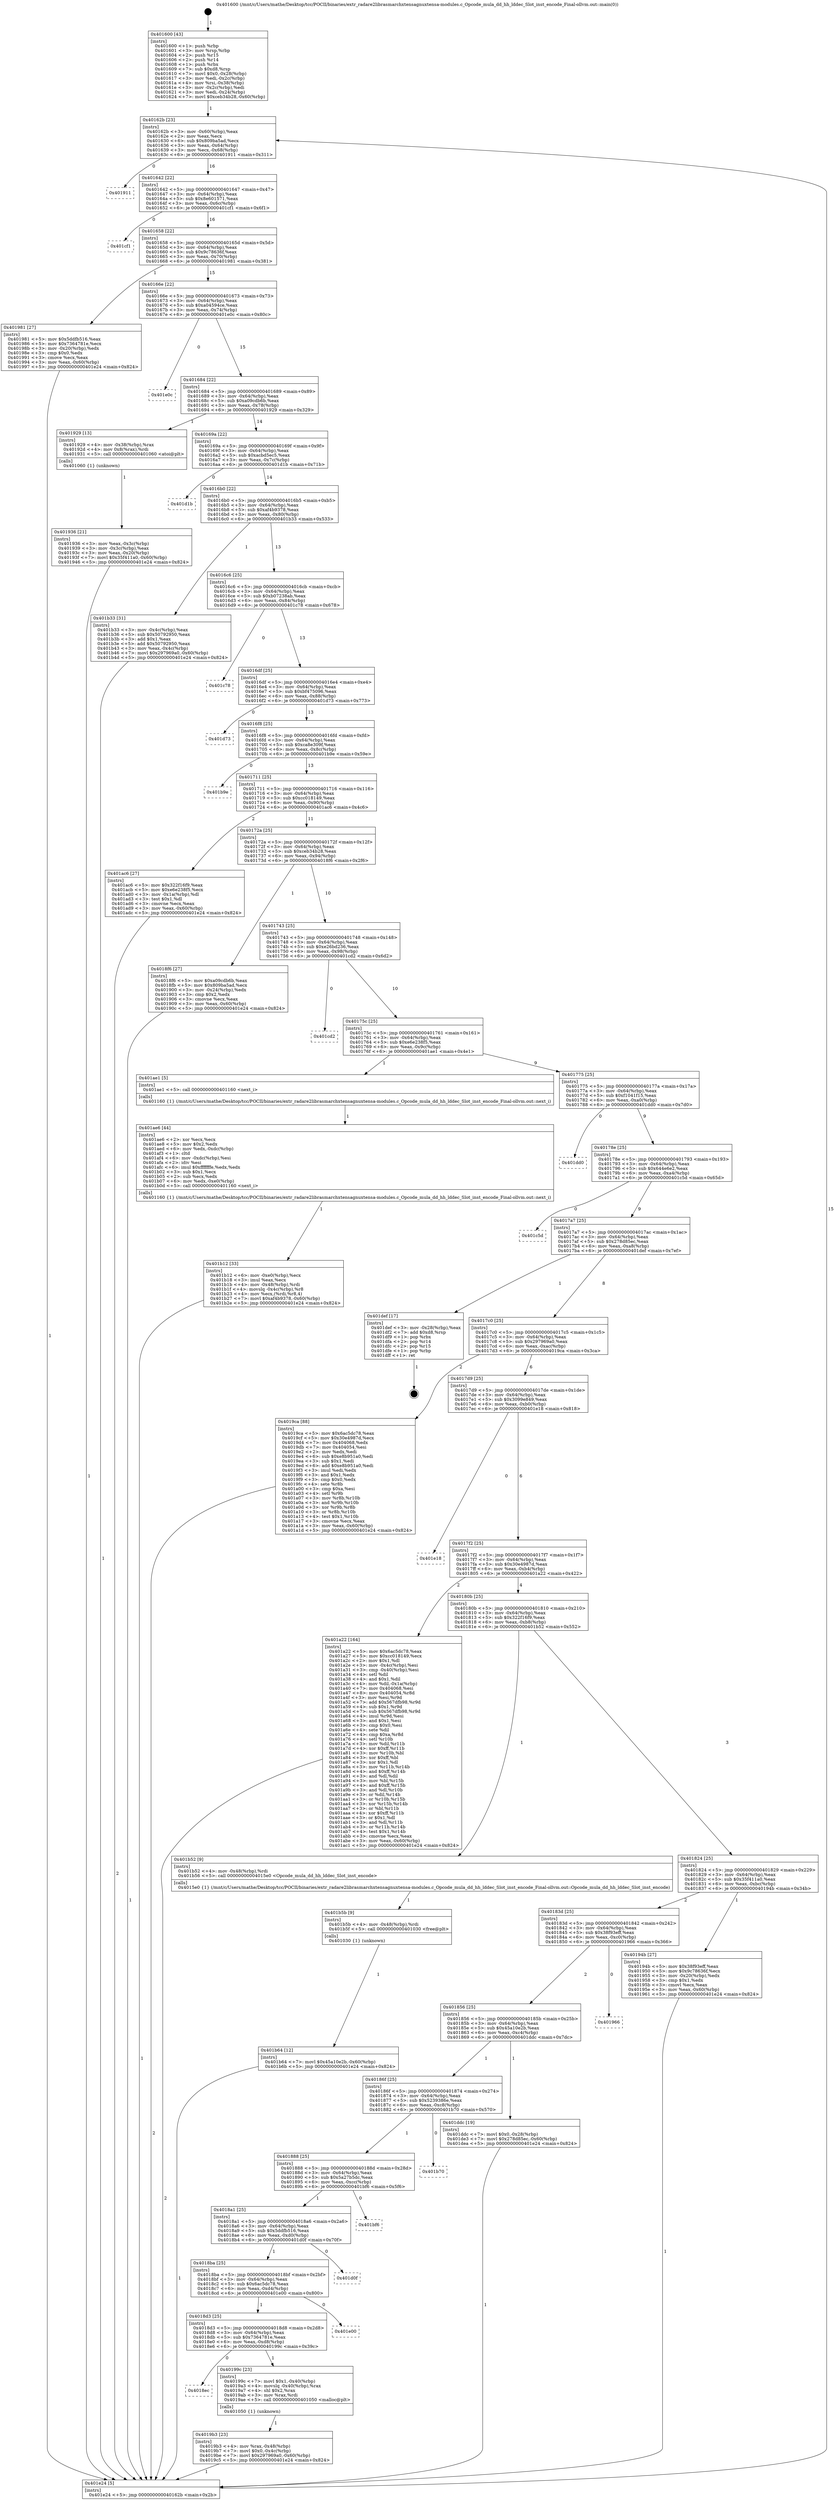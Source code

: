 digraph "0x401600" {
  label = "0x401600 (/mnt/c/Users/mathe/Desktop/tcc/POCII/binaries/extr_radare2librasmarchxtensagnuxtensa-modules.c_Opcode_mula_dd_hh_lddec_Slot_inst_encode_Final-ollvm.out::main(0))"
  labelloc = "t"
  node[shape=record]

  Entry [label="",width=0.3,height=0.3,shape=circle,fillcolor=black,style=filled]
  "0x40162b" [label="{
     0x40162b [23]\l
     | [instrs]\l
     &nbsp;&nbsp;0x40162b \<+3\>: mov -0x60(%rbp),%eax\l
     &nbsp;&nbsp;0x40162e \<+2\>: mov %eax,%ecx\l
     &nbsp;&nbsp;0x401630 \<+6\>: sub $0x809ba5ad,%ecx\l
     &nbsp;&nbsp;0x401636 \<+3\>: mov %eax,-0x64(%rbp)\l
     &nbsp;&nbsp;0x401639 \<+3\>: mov %ecx,-0x68(%rbp)\l
     &nbsp;&nbsp;0x40163c \<+6\>: je 0000000000401911 \<main+0x311\>\l
  }"]
  "0x401911" [label="{
     0x401911\l
  }", style=dashed]
  "0x401642" [label="{
     0x401642 [22]\l
     | [instrs]\l
     &nbsp;&nbsp;0x401642 \<+5\>: jmp 0000000000401647 \<main+0x47\>\l
     &nbsp;&nbsp;0x401647 \<+3\>: mov -0x64(%rbp),%eax\l
     &nbsp;&nbsp;0x40164a \<+5\>: sub $0x8e601571,%eax\l
     &nbsp;&nbsp;0x40164f \<+3\>: mov %eax,-0x6c(%rbp)\l
     &nbsp;&nbsp;0x401652 \<+6\>: je 0000000000401cf1 \<main+0x6f1\>\l
  }"]
  Exit [label="",width=0.3,height=0.3,shape=circle,fillcolor=black,style=filled,peripheries=2]
  "0x401cf1" [label="{
     0x401cf1\l
  }", style=dashed]
  "0x401658" [label="{
     0x401658 [22]\l
     | [instrs]\l
     &nbsp;&nbsp;0x401658 \<+5\>: jmp 000000000040165d \<main+0x5d\>\l
     &nbsp;&nbsp;0x40165d \<+3\>: mov -0x64(%rbp),%eax\l
     &nbsp;&nbsp;0x401660 \<+5\>: sub $0x9c78636f,%eax\l
     &nbsp;&nbsp;0x401665 \<+3\>: mov %eax,-0x70(%rbp)\l
     &nbsp;&nbsp;0x401668 \<+6\>: je 0000000000401981 \<main+0x381\>\l
  }"]
  "0x401b64" [label="{
     0x401b64 [12]\l
     | [instrs]\l
     &nbsp;&nbsp;0x401b64 \<+7\>: movl $0x45a10e2b,-0x60(%rbp)\l
     &nbsp;&nbsp;0x401b6b \<+5\>: jmp 0000000000401e24 \<main+0x824\>\l
  }"]
  "0x401981" [label="{
     0x401981 [27]\l
     | [instrs]\l
     &nbsp;&nbsp;0x401981 \<+5\>: mov $0x5ddfb516,%eax\l
     &nbsp;&nbsp;0x401986 \<+5\>: mov $0x7364781e,%ecx\l
     &nbsp;&nbsp;0x40198b \<+3\>: mov -0x20(%rbp),%edx\l
     &nbsp;&nbsp;0x40198e \<+3\>: cmp $0x0,%edx\l
     &nbsp;&nbsp;0x401991 \<+3\>: cmove %ecx,%eax\l
     &nbsp;&nbsp;0x401994 \<+3\>: mov %eax,-0x60(%rbp)\l
     &nbsp;&nbsp;0x401997 \<+5\>: jmp 0000000000401e24 \<main+0x824\>\l
  }"]
  "0x40166e" [label="{
     0x40166e [22]\l
     | [instrs]\l
     &nbsp;&nbsp;0x40166e \<+5\>: jmp 0000000000401673 \<main+0x73\>\l
     &nbsp;&nbsp;0x401673 \<+3\>: mov -0x64(%rbp),%eax\l
     &nbsp;&nbsp;0x401676 \<+5\>: sub $0xa04594ce,%eax\l
     &nbsp;&nbsp;0x40167b \<+3\>: mov %eax,-0x74(%rbp)\l
     &nbsp;&nbsp;0x40167e \<+6\>: je 0000000000401e0c \<main+0x80c\>\l
  }"]
  "0x401b5b" [label="{
     0x401b5b [9]\l
     | [instrs]\l
     &nbsp;&nbsp;0x401b5b \<+4\>: mov -0x48(%rbp),%rdi\l
     &nbsp;&nbsp;0x401b5f \<+5\>: call 0000000000401030 \<free@plt\>\l
     | [calls]\l
     &nbsp;&nbsp;0x401030 \{1\} (unknown)\l
  }"]
  "0x401e0c" [label="{
     0x401e0c\l
  }", style=dashed]
  "0x401684" [label="{
     0x401684 [22]\l
     | [instrs]\l
     &nbsp;&nbsp;0x401684 \<+5\>: jmp 0000000000401689 \<main+0x89\>\l
     &nbsp;&nbsp;0x401689 \<+3\>: mov -0x64(%rbp),%eax\l
     &nbsp;&nbsp;0x40168c \<+5\>: sub $0xa09cdb6b,%eax\l
     &nbsp;&nbsp;0x401691 \<+3\>: mov %eax,-0x78(%rbp)\l
     &nbsp;&nbsp;0x401694 \<+6\>: je 0000000000401929 \<main+0x329\>\l
  }"]
  "0x401b12" [label="{
     0x401b12 [33]\l
     | [instrs]\l
     &nbsp;&nbsp;0x401b12 \<+6\>: mov -0xe0(%rbp),%ecx\l
     &nbsp;&nbsp;0x401b18 \<+3\>: imul %eax,%ecx\l
     &nbsp;&nbsp;0x401b1b \<+4\>: mov -0x48(%rbp),%rdi\l
     &nbsp;&nbsp;0x401b1f \<+4\>: movslq -0x4c(%rbp),%r8\l
     &nbsp;&nbsp;0x401b23 \<+4\>: mov %ecx,(%rdi,%r8,4)\l
     &nbsp;&nbsp;0x401b27 \<+7\>: movl $0xaf4b9378,-0x60(%rbp)\l
     &nbsp;&nbsp;0x401b2e \<+5\>: jmp 0000000000401e24 \<main+0x824\>\l
  }"]
  "0x401929" [label="{
     0x401929 [13]\l
     | [instrs]\l
     &nbsp;&nbsp;0x401929 \<+4\>: mov -0x38(%rbp),%rax\l
     &nbsp;&nbsp;0x40192d \<+4\>: mov 0x8(%rax),%rdi\l
     &nbsp;&nbsp;0x401931 \<+5\>: call 0000000000401060 \<atoi@plt\>\l
     | [calls]\l
     &nbsp;&nbsp;0x401060 \{1\} (unknown)\l
  }"]
  "0x40169a" [label="{
     0x40169a [22]\l
     | [instrs]\l
     &nbsp;&nbsp;0x40169a \<+5\>: jmp 000000000040169f \<main+0x9f\>\l
     &nbsp;&nbsp;0x40169f \<+3\>: mov -0x64(%rbp),%eax\l
     &nbsp;&nbsp;0x4016a2 \<+5\>: sub $0xacbd5ec5,%eax\l
     &nbsp;&nbsp;0x4016a7 \<+3\>: mov %eax,-0x7c(%rbp)\l
     &nbsp;&nbsp;0x4016aa \<+6\>: je 0000000000401d1b \<main+0x71b\>\l
  }"]
  "0x401ae6" [label="{
     0x401ae6 [44]\l
     | [instrs]\l
     &nbsp;&nbsp;0x401ae6 \<+2\>: xor %ecx,%ecx\l
     &nbsp;&nbsp;0x401ae8 \<+5\>: mov $0x2,%edx\l
     &nbsp;&nbsp;0x401aed \<+6\>: mov %edx,-0xdc(%rbp)\l
     &nbsp;&nbsp;0x401af3 \<+1\>: cltd\l
     &nbsp;&nbsp;0x401af4 \<+6\>: mov -0xdc(%rbp),%esi\l
     &nbsp;&nbsp;0x401afa \<+2\>: idiv %esi\l
     &nbsp;&nbsp;0x401afc \<+6\>: imul $0xfffffffe,%edx,%edx\l
     &nbsp;&nbsp;0x401b02 \<+3\>: sub $0x1,%ecx\l
     &nbsp;&nbsp;0x401b05 \<+2\>: sub %ecx,%edx\l
     &nbsp;&nbsp;0x401b07 \<+6\>: mov %edx,-0xe0(%rbp)\l
     &nbsp;&nbsp;0x401b0d \<+5\>: call 0000000000401160 \<next_i\>\l
     | [calls]\l
     &nbsp;&nbsp;0x401160 \{1\} (/mnt/c/Users/mathe/Desktop/tcc/POCII/binaries/extr_radare2librasmarchxtensagnuxtensa-modules.c_Opcode_mula_dd_hh_lddec_Slot_inst_encode_Final-ollvm.out::next_i)\l
  }"]
  "0x401d1b" [label="{
     0x401d1b\l
  }", style=dashed]
  "0x4016b0" [label="{
     0x4016b0 [22]\l
     | [instrs]\l
     &nbsp;&nbsp;0x4016b0 \<+5\>: jmp 00000000004016b5 \<main+0xb5\>\l
     &nbsp;&nbsp;0x4016b5 \<+3\>: mov -0x64(%rbp),%eax\l
     &nbsp;&nbsp;0x4016b8 \<+5\>: sub $0xaf4b9378,%eax\l
     &nbsp;&nbsp;0x4016bd \<+3\>: mov %eax,-0x80(%rbp)\l
     &nbsp;&nbsp;0x4016c0 \<+6\>: je 0000000000401b33 \<main+0x533\>\l
  }"]
  "0x4019b3" [label="{
     0x4019b3 [23]\l
     | [instrs]\l
     &nbsp;&nbsp;0x4019b3 \<+4\>: mov %rax,-0x48(%rbp)\l
     &nbsp;&nbsp;0x4019b7 \<+7\>: movl $0x0,-0x4c(%rbp)\l
     &nbsp;&nbsp;0x4019be \<+7\>: movl $0x297969a0,-0x60(%rbp)\l
     &nbsp;&nbsp;0x4019c5 \<+5\>: jmp 0000000000401e24 \<main+0x824\>\l
  }"]
  "0x401b33" [label="{
     0x401b33 [31]\l
     | [instrs]\l
     &nbsp;&nbsp;0x401b33 \<+3\>: mov -0x4c(%rbp),%eax\l
     &nbsp;&nbsp;0x401b36 \<+5\>: sub $0x50792950,%eax\l
     &nbsp;&nbsp;0x401b3b \<+3\>: add $0x1,%eax\l
     &nbsp;&nbsp;0x401b3e \<+5\>: add $0x50792950,%eax\l
     &nbsp;&nbsp;0x401b43 \<+3\>: mov %eax,-0x4c(%rbp)\l
     &nbsp;&nbsp;0x401b46 \<+7\>: movl $0x297969a0,-0x60(%rbp)\l
     &nbsp;&nbsp;0x401b4d \<+5\>: jmp 0000000000401e24 \<main+0x824\>\l
  }"]
  "0x4016c6" [label="{
     0x4016c6 [25]\l
     | [instrs]\l
     &nbsp;&nbsp;0x4016c6 \<+5\>: jmp 00000000004016cb \<main+0xcb\>\l
     &nbsp;&nbsp;0x4016cb \<+3\>: mov -0x64(%rbp),%eax\l
     &nbsp;&nbsp;0x4016ce \<+5\>: sub $0xb07238ab,%eax\l
     &nbsp;&nbsp;0x4016d3 \<+6\>: mov %eax,-0x84(%rbp)\l
     &nbsp;&nbsp;0x4016d9 \<+6\>: je 0000000000401c78 \<main+0x678\>\l
  }"]
  "0x4018ec" [label="{
     0x4018ec\l
  }", style=dashed]
  "0x401c78" [label="{
     0x401c78\l
  }", style=dashed]
  "0x4016df" [label="{
     0x4016df [25]\l
     | [instrs]\l
     &nbsp;&nbsp;0x4016df \<+5\>: jmp 00000000004016e4 \<main+0xe4\>\l
     &nbsp;&nbsp;0x4016e4 \<+3\>: mov -0x64(%rbp),%eax\l
     &nbsp;&nbsp;0x4016e7 \<+5\>: sub $0xbf475096,%eax\l
     &nbsp;&nbsp;0x4016ec \<+6\>: mov %eax,-0x88(%rbp)\l
     &nbsp;&nbsp;0x4016f2 \<+6\>: je 0000000000401d73 \<main+0x773\>\l
  }"]
  "0x40199c" [label="{
     0x40199c [23]\l
     | [instrs]\l
     &nbsp;&nbsp;0x40199c \<+7\>: movl $0x1,-0x40(%rbp)\l
     &nbsp;&nbsp;0x4019a3 \<+4\>: movslq -0x40(%rbp),%rax\l
     &nbsp;&nbsp;0x4019a7 \<+4\>: shl $0x2,%rax\l
     &nbsp;&nbsp;0x4019ab \<+3\>: mov %rax,%rdi\l
     &nbsp;&nbsp;0x4019ae \<+5\>: call 0000000000401050 \<malloc@plt\>\l
     | [calls]\l
     &nbsp;&nbsp;0x401050 \{1\} (unknown)\l
  }"]
  "0x401d73" [label="{
     0x401d73\l
  }", style=dashed]
  "0x4016f8" [label="{
     0x4016f8 [25]\l
     | [instrs]\l
     &nbsp;&nbsp;0x4016f8 \<+5\>: jmp 00000000004016fd \<main+0xfd\>\l
     &nbsp;&nbsp;0x4016fd \<+3\>: mov -0x64(%rbp),%eax\l
     &nbsp;&nbsp;0x401700 \<+5\>: sub $0xca8e309f,%eax\l
     &nbsp;&nbsp;0x401705 \<+6\>: mov %eax,-0x8c(%rbp)\l
     &nbsp;&nbsp;0x40170b \<+6\>: je 0000000000401b9e \<main+0x59e\>\l
  }"]
  "0x4018d3" [label="{
     0x4018d3 [25]\l
     | [instrs]\l
     &nbsp;&nbsp;0x4018d3 \<+5\>: jmp 00000000004018d8 \<main+0x2d8\>\l
     &nbsp;&nbsp;0x4018d8 \<+3\>: mov -0x64(%rbp),%eax\l
     &nbsp;&nbsp;0x4018db \<+5\>: sub $0x7364781e,%eax\l
     &nbsp;&nbsp;0x4018e0 \<+6\>: mov %eax,-0xd8(%rbp)\l
     &nbsp;&nbsp;0x4018e6 \<+6\>: je 000000000040199c \<main+0x39c\>\l
  }"]
  "0x401b9e" [label="{
     0x401b9e\l
  }", style=dashed]
  "0x401711" [label="{
     0x401711 [25]\l
     | [instrs]\l
     &nbsp;&nbsp;0x401711 \<+5\>: jmp 0000000000401716 \<main+0x116\>\l
     &nbsp;&nbsp;0x401716 \<+3\>: mov -0x64(%rbp),%eax\l
     &nbsp;&nbsp;0x401719 \<+5\>: sub $0xcc018149,%eax\l
     &nbsp;&nbsp;0x40171e \<+6\>: mov %eax,-0x90(%rbp)\l
     &nbsp;&nbsp;0x401724 \<+6\>: je 0000000000401ac6 \<main+0x4c6\>\l
  }"]
  "0x401e00" [label="{
     0x401e00\l
  }", style=dashed]
  "0x401ac6" [label="{
     0x401ac6 [27]\l
     | [instrs]\l
     &nbsp;&nbsp;0x401ac6 \<+5\>: mov $0x322f16f9,%eax\l
     &nbsp;&nbsp;0x401acb \<+5\>: mov $0xe6e238f5,%ecx\l
     &nbsp;&nbsp;0x401ad0 \<+3\>: mov -0x1a(%rbp),%dl\l
     &nbsp;&nbsp;0x401ad3 \<+3\>: test $0x1,%dl\l
     &nbsp;&nbsp;0x401ad6 \<+3\>: cmovne %ecx,%eax\l
     &nbsp;&nbsp;0x401ad9 \<+3\>: mov %eax,-0x60(%rbp)\l
     &nbsp;&nbsp;0x401adc \<+5\>: jmp 0000000000401e24 \<main+0x824\>\l
  }"]
  "0x40172a" [label="{
     0x40172a [25]\l
     | [instrs]\l
     &nbsp;&nbsp;0x40172a \<+5\>: jmp 000000000040172f \<main+0x12f\>\l
     &nbsp;&nbsp;0x40172f \<+3\>: mov -0x64(%rbp),%eax\l
     &nbsp;&nbsp;0x401732 \<+5\>: sub $0xceb34b28,%eax\l
     &nbsp;&nbsp;0x401737 \<+6\>: mov %eax,-0x94(%rbp)\l
     &nbsp;&nbsp;0x40173d \<+6\>: je 00000000004018f6 \<main+0x2f6\>\l
  }"]
  "0x4018ba" [label="{
     0x4018ba [25]\l
     | [instrs]\l
     &nbsp;&nbsp;0x4018ba \<+5\>: jmp 00000000004018bf \<main+0x2bf\>\l
     &nbsp;&nbsp;0x4018bf \<+3\>: mov -0x64(%rbp),%eax\l
     &nbsp;&nbsp;0x4018c2 \<+5\>: sub $0x6ac5dc78,%eax\l
     &nbsp;&nbsp;0x4018c7 \<+6\>: mov %eax,-0xd4(%rbp)\l
     &nbsp;&nbsp;0x4018cd \<+6\>: je 0000000000401e00 \<main+0x800\>\l
  }"]
  "0x4018f6" [label="{
     0x4018f6 [27]\l
     | [instrs]\l
     &nbsp;&nbsp;0x4018f6 \<+5\>: mov $0xa09cdb6b,%eax\l
     &nbsp;&nbsp;0x4018fb \<+5\>: mov $0x809ba5ad,%ecx\l
     &nbsp;&nbsp;0x401900 \<+3\>: mov -0x24(%rbp),%edx\l
     &nbsp;&nbsp;0x401903 \<+3\>: cmp $0x2,%edx\l
     &nbsp;&nbsp;0x401906 \<+3\>: cmovne %ecx,%eax\l
     &nbsp;&nbsp;0x401909 \<+3\>: mov %eax,-0x60(%rbp)\l
     &nbsp;&nbsp;0x40190c \<+5\>: jmp 0000000000401e24 \<main+0x824\>\l
  }"]
  "0x401743" [label="{
     0x401743 [25]\l
     | [instrs]\l
     &nbsp;&nbsp;0x401743 \<+5\>: jmp 0000000000401748 \<main+0x148\>\l
     &nbsp;&nbsp;0x401748 \<+3\>: mov -0x64(%rbp),%eax\l
     &nbsp;&nbsp;0x40174b \<+5\>: sub $0xe26bd236,%eax\l
     &nbsp;&nbsp;0x401750 \<+6\>: mov %eax,-0x98(%rbp)\l
     &nbsp;&nbsp;0x401756 \<+6\>: je 0000000000401cd2 \<main+0x6d2\>\l
  }"]
  "0x401e24" [label="{
     0x401e24 [5]\l
     | [instrs]\l
     &nbsp;&nbsp;0x401e24 \<+5\>: jmp 000000000040162b \<main+0x2b\>\l
  }"]
  "0x401600" [label="{
     0x401600 [43]\l
     | [instrs]\l
     &nbsp;&nbsp;0x401600 \<+1\>: push %rbp\l
     &nbsp;&nbsp;0x401601 \<+3\>: mov %rsp,%rbp\l
     &nbsp;&nbsp;0x401604 \<+2\>: push %r15\l
     &nbsp;&nbsp;0x401606 \<+2\>: push %r14\l
     &nbsp;&nbsp;0x401608 \<+1\>: push %rbx\l
     &nbsp;&nbsp;0x401609 \<+7\>: sub $0xd8,%rsp\l
     &nbsp;&nbsp;0x401610 \<+7\>: movl $0x0,-0x28(%rbp)\l
     &nbsp;&nbsp;0x401617 \<+3\>: mov %edi,-0x2c(%rbp)\l
     &nbsp;&nbsp;0x40161a \<+4\>: mov %rsi,-0x38(%rbp)\l
     &nbsp;&nbsp;0x40161e \<+3\>: mov -0x2c(%rbp),%edi\l
     &nbsp;&nbsp;0x401621 \<+3\>: mov %edi,-0x24(%rbp)\l
     &nbsp;&nbsp;0x401624 \<+7\>: movl $0xceb34b28,-0x60(%rbp)\l
  }"]
  "0x401936" [label="{
     0x401936 [21]\l
     | [instrs]\l
     &nbsp;&nbsp;0x401936 \<+3\>: mov %eax,-0x3c(%rbp)\l
     &nbsp;&nbsp;0x401939 \<+3\>: mov -0x3c(%rbp),%eax\l
     &nbsp;&nbsp;0x40193c \<+3\>: mov %eax,-0x20(%rbp)\l
     &nbsp;&nbsp;0x40193f \<+7\>: movl $0x35f411a0,-0x60(%rbp)\l
     &nbsp;&nbsp;0x401946 \<+5\>: jmp 0000000000401e24 \<main+0x824\>\l
  }"]
  "0x401d0f" [label="{
     0x401d0f\l
  }", style=dashed]
  "0x401cd2" [label="{
     0x401cd2\l
  }", style=dashed]
  "0x40175c" [label="{
     0x40175c [25]\l
     | [instrs]\l
     &nbsp;&nbsp;0x40175c \<+5\>: jmp 0000000000401761 \<main+0x161\>\l
     &nbsp;&nbsp;0x401761 \<+3\>: mov -0x64(%rbp),%eax\l
     &nbsp;&nbsp;0x401764 \<+5\>: sub $0xe6e238f5,%eax\l
     &nbsp;&nbsp;0x401769 \<+6\>: mov %eax,-0x9c(%rbp)\l
     &nbsp;&nbsp;0x40176f \<+6\>: je 0000000000401ae1 \<main+0x4e1\>\l
  }"]
  "0x4018a1" [label="{
     0x4018a1 [25]\l
     | [instrs]\l
     &nbsp;&nbsp;0x4018a1 \<+5\>: jmp 00000000004018a6 \<main+0x2a6\>\l
     &nbsp;&nbsp;0x4018a6 \<+3\>: mov -0x64(%rbp),%eax\l
     &nbsp;&nbsp;0x4018a9 \<+5\>: sub $0x5ddfb516,%eax\l
     &nbsp;&nbsp;0x4018ae \<+6\>: mov %eax,-0xd0(%rbp)\l
     &nbsp;&nbsp;0x4018b4 \<+6\>: je 0000000000401d0f \<main+0x70f\>\l
  }"]
  "0x401ae1" [label="{
     0x401ae1 [5]\l
     | [instrs]\l
     &nbsp;&nbsp;0x401ae1 \<+5\>: call 0000000000401160 \<next_i\>\l
     | [calls]\l
     &nbsp;&nbsp;0x401160 \{1\} (/mnt/c/Users/mathe/Desktop/tcc/POCII/binaries/extr_radare2librasmarchxtensagnuxtensa-modules.c_Opcode_mula_dd_hh_lddec_Slot_inst_encode_Final-ollvm.out::next_i)\l
  }"]
  "0x401775" [label="{
     0x401775 [25]\l
     | [instrs]\l
     &nbsp;&nbsp;0x401775 \<+5\>: jmp 000000000040177a \<main+0x17a\>\l
     &nbsp;&nbsp;0x40177a \<+3\>: mov -0x64(%rbp),%eax\l
     &nbsp;&nbsp;0x40177d \<+5\>: sub $0xf1041f15,%eax\l
     &nbsp;&nbsp;0x401782 \<+6\>: mov %eax,-0xa0(%rbp)\l
     &nbsp;&nbsp;0x401788 \<+6\>: je 0000000000401dd0 \<main+0x7d0\>\l
  }"]
  "0x401bf6" [label="{
     0x401bf6\l
  }", style=dashed]
  "0x401dd0" [label="{
     0x401dd0\l
  }", style=dashed]
  "0x40178e" [label="{
     0x40178e [25]\l
     | [instrs]\l
     &nbsp;&nbsp;0x40178e \<+5\>: jmp 0000000000401793 \<main+0x193\>\l
     &nbsp;&nbsp;0x401793 \<+3\>: mov -0x64(%rbp),%eax\l
     &nbsp;&nbsp;0x401796 \<+5\>: sub $0x644e6e2,%eax\l
     &nbsp;&nbsp;0x40179b \<+6\>: mov %eax,-0xa4(%rbp)\l
     &nbsp;&nbsp;0x4017a1 \<+6\>: je 0000000000401c5d \<main+0x65d\>\l
  }"]
  "0x401888" [label="{
     0x401888 [25]\l
     | [instrs]\l
     &nbsp;&nbsp;0x401888 \<+5\>: jmp 000000000040188d \<main+0x28d\>\l
     &nbsp;&nbsp;0x40188d \<+3\>: mov -0x64(%rbp),%eax\l
     &nbsp;&nbsp;0x401890 \<+5\>: sub $0x5a27b5dc,%eax\l
     &nbsp;&nbsp;0x401895 \<+6\>: mov %eax,-0xcc(%rbp)\l
     &nbsp;&nbsp;0x40189b \<+6\>: je 0000000000401bf6 \<main+0x5f6\>\l
  }"]
  "0x401c5d" [label="{
     0x401c5d\l
  }", style=dashed]
  "0x4017a7" [label="{
     0x4017a7 [25]\l
     | [instrs]\l
     &nbsp;&nbsp;0x4017a7 \<+5\>: jmp 00000000004017ac \<main+0x1ac\>\l
     &nbsp;&nbsp;0x4017ac \<+3\>: mov -0x64(%rbp),%eax\l
     &nbsp;&nbsp;0x4017af \<+5\>: sub $0x278d85ec,%eax\l
     &nbsp;&nbsp;0x4017b4 \<+6\>: mov %eax,-0xa8(%rbp)\l
     &nbsp;&nbsp;0x4017ba \<+6\>: je 0000000000401def \<main+0x7ef\>\l
  }"]
  "0x401b70" [label="{
     0x401b70\l
  }", style=dashed]
  "0x401def" [label="{
     0x401def [17]\l
     | [instrs]\l
     &nbsp;&nbsp;0x401def \<+3\>: mov -0x28(%rbp),%eax\l
     &nbsp;&nbsp;0x401df2 \<+7\>: add $0xd8,%rsp\l
     &nbsp;&nbsp;0x401df9 \<+1\>: pop %rbx\l
     &nbsp;&nbsp;0x401dfa \<+2\>: pop %r14\l
     &nbsp;&nbsp;0x401dfc \<+2\>: pop %r15\l
     &nbsp;&nbsp;0x401dfe \<+1\>: pop %rbp\l
     &nbsp;&nbsp;0x401dff \<+1\>: ret\l
  }"]
  "0x4017c0" [label="{
     0x4017c0 [25]\l
     | [instrs]\l
     &nbsp;&nbsp;0x4017c0 \<+5\>: jmp 00000000004017c5 \<main+0x1c5\>\l
     &nbsp;&nbsp;0x4017c5 \<+3\>: mov -0x64(%rbp),%eax\l
     &nbsp;&nbsp;0x4017c8 \<+5\>: sub $0x297969a0,%eax\l
     &nbsp;&nbsp;0x4017cd \<+6\>: mov %eax,-0xac(%rbp)\l
     &nbsp;&nbsp;0x4017d3 \<+6\>: je 00000000004019ca \<main+0x3ca\>\l
  }"]
  "0x40186f" [label="{
     0x40186f [25]\l
     | [instrs]\l
     &nbsp;&nbsp;0x40186f \<+5\>: jmp 0000000000401874 \<main+0x274\>\l
     &nbsp;&nbsp;0x401874 \<+3\>: mov -0x64(%rbp),%eax\l
     &nbsp;&nbsp;0x401877 \<+5\>: sub $0x5239386e,%eax\l
     &nbsp;&nbsp;0x40187c \<+6\>: mov %eax,-0xc8(%rbp)\l
     &nbsp;&nbsp;0x401882 \<+6\>: je 0000000000401b70 \<main+0x570\>\l
  }"]
  "0x4019ca" [label="{
     0x4019ca [88]\l
     | [instrs]\l
     &nbsp;&nbsp;0x4019ca \<+5\>: mov $0x6ac5dc78,%eax\l
     &nbsp;&nbsp;0x4019cf \<+5\>: mov $0x30e4987d,%ecx\l
     &nbsp;&nbsp;0x4019d4 \<+7\>: mov 0x404068,%edx\l
     &nbsp;&nbsp;0x4019db \<+7\>: mov 0x404054,%esi\l
     &nbsp;&nbsp;0x4019e2 \<+2\>: mov %edx,%edi\l
     &nbsp;&nbsp;0x4019e4 \<+6\>: sub $0xe8b951a0,%edi\l
     &nbsp;&nbsp;0x4019ea \<+3\>: sub $0x1,%edi\l
     &nbsp;&nbsp;0x4019ed \<+6\>: add $0xe8b951a0,%edi\l
     &nbsp;&nbsp;0x4019f3 \<+3\>: imul %edi,%edx\l
     &nbsp;&nbsp;0x4019f6 \<+3\>: and $0x1,%edx\l
     &nbsp;&nbsp;0x4019f9 \<+3\>: cmp $0x0,%edx\l
     &nbsp;&nbsp;0x4019fc \<+4\>: sete %r8b\l
     &nbsp;&nbsp;0x401a00 \<+3\>: cmp $0xa,%esi\l
     &nbsp;&nbsp;0x401a03 \<+4\>: setl %r9b\l
     &nbsp;&nbsp;0x401a07 \<+3\>: mov %r8b,%r10b\l
     &nbsp;&nbsp;0x401a0a \<+3\>: and %r9b,%r10b\l
     &nbsp;&nbsp;0x401a0d \<+3\>: xor %r9b,%r8b\l
     &nbsp;&nbsp;0x401a10 \<+3\>: or %r8b,%r10b\l
     &nbsp;&nbsp;0x401a13 \<+4\>: test $0x1,%r10b\l
     &nbsp;&nbsp;0x401a17 \<+3\>: cmovne %ecx,%eax\l
     &nbsp;&nbsp;0x401a1a \<+3\>: mov %eax,-0x60(%rbp)\l
     &nbsp;&nbsp;0x401a1d \<+5\>: jmp 0000000000401e24 \<main+0x824\>\l
  }"]
  "0x4017d9" [label="{
     0x4017d9 [25]\l
     | [instrs]\l
     &nbsp;&nbsp;0x4017d9 \<+5\>: jmp 00000000004017de \<main+0x1de\>\l
     &nbsp;&nbsp;0x4017de \<+3\>: mov -0x64(%rbp),%eax\l
     &nbsp;&nbsp;0x4017e1 \<+5\>: sub $0x3099e849,%eax\l
     &nbsp;&nbsp;0x4017e6 \<+6\>: mov %eax,-0xb0(%rbp)\l
     &nbsp;&nbsp;0x4017ec \<+6\>: je 0000000000401e18 \<main+0x818\>\l
  }"]
  "0x401ddc" [label="{
     0x401ddc [19]\l
     | [instrs]\l
     &nbsp;&nbsp;0x401ddc \<+7\>: movl $0x0,-0x28(%rbp)\l
     &nbsp;&nbsp;0x401de3 \<+7\>: movl $0x278d85ec,-0x60(%rbp)\l
     &nbsp;&nbsp;0x401dea \<+5\>: jmp 0000000000401e24 \<main+0x824\>\l
  }"]
  "0x401e18" [label="{
     0x401e18\l
  }", style=dashed]
  "0x4017f2" [label="{
     0x4017f2 [25]\l
     | [instrs]\l
     &nbsp;&nbsp;0x4017f2 \<+5\>: jmp 00000000004017f7 \<main+0x1f7\>\l
     &nbsp;&nbsp;0x4017f7 \<+3\>: mov -0x64(%rbp),%eax\l
     &nbsp;&nbsp;0x4017fa \<+5\>: sub $0x30e4987d,%eax\l
     &nbsp;&nbsp;0x4017ff \<+6\>: mov %eax,-0xb4(%rbp)\l
     &nbsp;&nbsp;0x401805 \<+6\>: je 0000000000401a22 \<main+0x422\>\l
  }"]
  "0x401856" [label="{
     0x401856 [25]\l
     | [instrs]\l
     &nbsp;&nbsp;0x401856 \<+5\>: jmp 000000000040185b \<main+0x25b\>\l
     &nbsp;&nbsp;0x40185b \<+3\>: mov -0x64(%rbp),%eax\l
     &nbsp;&nbsp;0x40185e \<+5\>: sub $0x45a10e2b,%eax\l
     &nbsp;&nbsp;0x401863 \<+6\>: mov %eax,-0xc4(%rbp)\l
     &nbsp;&nbsp;0x401869 \<+6\>: je 0000000000401ddc \<main+0x7dc\>\l
  }"]
  "0x401a22" [label="{
     0x401a22 [164]\l
     | [instrs]\l
     &nbsp;&nbsp;0x401a22 \<+5\>: mov $0x6ac5dc78,%eax\l
     &nbsp;&nbsp;0x401a27 \<+5\>: mov $0xcc018149,%ecx\l
     &nbsp;&nbsp;0x401a2c \<+2\>: mov $0x1,%dl\l
     &nbsp;&nbsp;0x401a2e \<+3\>: mov -0x4c(%rbp),%esi\l
     &nbsp;&nbsp;0x401a31 \<+3\>: cmp -0x40(%rbp),%esi\l
     &nbsp;&nbsp;0x401a34 \<+4\>: setl %dil\l
     &nbsp;&nbsp;0x401a38 \<+4\>: and $0x1,%dil\l
     &nbsp;&nbsp;0x401a3c \<+4\>: mov %dil,-0x1a(%rbp)\l
     &nbsp;&nbsp;0x401a40 \<+7\>: mov 0x404068,%esi\l
     &nbsp;&nbsp;0x401a47 \<+8\>: mov 0x404054,%r8d\l
     &nbsp;&nbsp;0x401a4f \<+3\>: mov %esi,%r9d\l
     &nbsp;&nbsp;0x401a52 \<+7\>: add $0x567dfb98,%r9d\l
     &nbsp;&nbsp;0x401a59 \<+4\>: sub $0x1,%r9d\l
     &nbsp;&nbsp;0x401a5d \<+7\>: sub $0x567dfb98,%r9d\l
     &nbsp;&nbsp;0x401a64 \<+4\>: imul %r9d,%esi\l
     &nbsp;&nbsp;0x401a68 \<+3\>: and $0x1,%esi\l
     &nbsp;&nbsp;0x401a6b \<+3\>: cmp $0x0,%esi\l
     &nbsp;&nbsp;0x401a6e \<+4\>: sete %dil\l
     &nbsp;&nbsp;0x401a72 \<+4\>: cmp $0xa,%r8d\l
     &nbsp;&nbsp;0x401a76 \<+4\>: setl %r10b\l
     &nbsp;&nbsp;0x401a7a \<+3\>: mov %dil,%r11b\l
     &nbsp;&nbsp;0x401a7d \<+4\>: xor $0xff,%r11b\l
     &nbsp;&nbsp;0x401a81 \<+3\>: mov %r10b,%bl\l
     &nbsp;&nbsp;0x401a84 \<+3\>: xor $0xff,%bl\l
     &nbsp;&nbsp;0x401a87 \<+3\>: xor $0x1,%dl\l
     &nbsp;&nbsp;0x401a8a \<+3\>: mov %r11b,%r14b\l
     &nbsp;&nbsp;0x401a8d \<+4\>: and $0xff,%r14b\l
     &nbsp;&nbsp;0x401a91 \<+3\>: and %dl,%dil\l
     &nbsp;&nbsp;0x401a94 \<+3\>: mov %bl,%r15b\l
     &nbsp;&nbsp;0x401a97 \<+4\>: and $0xff,%r15b\l
     &nbsp;&nbsp;0x401a9b \<+3\>: and %dl,%r10b\l
     &nbsp;&nbsp;0x401a9e \<+3\>: or %dil,%r14b\l
     &nbsp;&nbsp;0x401aa1 \<+3\>: or %r10b,%r15b\l
     &nbsp;&nbsp;0x401aa4 \<+3\>: xor %r15b,%r14b\l
     &nbsp;&nbsp;0x401aa7 \<+3\>: or %bl,%r11b\l
     &nbsp;&nbsp;0x401aaa \<+4\>: xor $0xff,%r11b\l
     &nbsp;&nbsp;0x401aae \<+3\>: or $0x1,%dl\l
     &nbsp;&nbsp;0x401ab1 \<+3\>: and %dl,%r11b\l
     &nbsp;&nbsp;0x401ab4 \<+3\>: or %r11b,%r14b\l
     &nbsp;&nbsp;0x401ab7 \<+4\>: test $0x1,%r14b\l
     &nbsp;&nbsp;0x401abb \<+3\>: cmovne %ecx,%eax\l
     &nbsp;&nbsp;0x401abe \<+3\>: mov %eax,-0x60(%rbp)\l
     &nbsp;&nbsp;0x401ac1 \<+5\>: jmp 0000000000401e24 \<main+0x824\>\l
  }"]
  "0x40180b" [label="{
     0x40180b [25]\l
     | [instrs]\l
     &nbsp;&nbsp;0x40180b \<+5\>: jmp 0000000000401810 \<main+0x210\>\l
     &nbsp;&nbsp;0x401810 \<+3\>: mov -0x64(%rbp),%eax\l
     &nbsp;&nbsp;0x401813 \<+5\>: sub $0x322f16f9,%eax\l
     &nbsp;&nbsp;0x401818 \<+6\>: mov %eax,-0xb8(%rbp)\l
     &nbsp;&nbsp;0x40181e \<+6\>: je 0000000000401b52 \<main+0x552\>\l
  }"]
  "0x401966" [label="{
     0x401966\l
  }", style=dashed]
  "0x401b52" [label="{
     0x401b52 [9]\l
     | [instrs]\l
     &nbsp;&nbsp;0x401b52 \<+4\>: mov -0x48(%rbp),%rdi\l
     &nbsp;&nbsp;0x401b56 \<+5\>: call 00000000004015e0 \<Opcode_mula_dd_hh_lddec_Slot_inst_encode\>\l
     | [calls]\l
     &nbsp;&nbsp;0x4015e0 \{1\} (/mnt/c/Users/mathe/Desktop/tcc/POCII/binaries/extr_radare2librasmarchxtensagnuxtensa-modules.c_Opcode_mula_dd_hh_lddec_Slot_inst_encode_Final-ollvm.out::Opcode_mula_dd_hh_lddec_Slot_inst_encode)\l
  }"]
  "0x401824" [label="{
     0x401824 [25]\l
     | [instrs]\l
     &nbsp;&nbsp;0x401824 \<+5\>: jmp 0000000000401829 \<main+0x229\>\l
     &nbsp;&nbsp;0x401829 \<+3\>: mov -0x64(%rbp),%eax\l
     &nbsp;&nbsp;0x40182c \<+5\>: sub $0x35f411a0,%eax\l
     &nbsp;&nbsp;0x401831 \<+6\>: mov %eax,-0xbc(%rbp)\l
     &nbsp;&nbsp;0x401837 \<+6\>: je 000000000040194b \<main+0x34b\>\l
  }"]
  "0x40183d" [label="{
     0x40183d [25]\l
     | [instrs]\l
     &nbsp;&nbsp;0x40183d \<+5\>: jmp 0000000000401842 \<main+0x242\>\l
     &nbsp;&nbsp;0x401842 \<+3\>: mov -0x64(%rbp),%eax\l
     &nbsp;&nbsp;0x401845 \<+5\>: sub $0x38f93eff,%eax\l
     &nbsp;&nbsp;0x40184a \<+6\>: mov %eax,-0xc0(%rbp)\l
     &nbsp;&nbsp;0x401850 \<+6\>: je 0000000000401966 \<main+0x366\>\l
  }"]
  "0x40194b" [label="{
     0x40194b [27]\l
     | [instrs]\l
     &nbsp;&nbsp;0x40194b \<+5\>: mov $0x38f93eff,%eax\l
     &nbsp;&nbsp;0x401950 \<+5\>: mov $0x9c78636f,%ecx\l
     &nbsp;&nbsp;0x401955 \<+3\>: mov -0x20(%rbp),%edx\l
     &nbsp;&nbsp;0x401958 \<+3\>: cmp $0x1,%edx\l
     &nbsp;&nbsp;0x40195b \<+3\>: cmovl %ecx,%eax\l
     &nbsp;&nbsp;0x40195e \<+3\>: mov %eax,-0x60(%rbp)\l
     &nbsp;&nbsp;0x401961 \<+5\>: jmp 0000000000401e24 \<main+0x824\>\l
  }"]
  Entry -> "0x401600" [label=" 1"]
  "0x40162b" -> "0x401911" [label=" 0"]
  "0x40162b" -> "0x401642" [label=" 16"]
  "0x401def" -> Exit [label=" 1"]
  "0x401642" -> "0x401cf1" [label=" 0"]
  "0x401642" -> "0x401658" [label=" 16"]
  "0x401ddc" -> "0x401e24" [label=" 1"]
  "0x401658" -> "0x401981" [label=" 1"]
  "0x401658" -> "0x40166e" [label=" 15"]
  "0x401b64" -> "0x401e24" [label=" 1"]
  "0x40166e" -> "0x401e0c" [label=" 0"]
  "0x40166e" -> "0x401684" [label=" 15"]
  "0x401b5b" -> "0x401b64" [label=" 1"]
  "0x401684" -> "0x401929" [label=" 1"]
  "0x401684" -> "0x40169a" [label=" 14"]
  "0x401b52" -> "0x401b5b" [label=" 1"]
  "0x40169a" -> "0x401d1b" [label=" 0"]
  "0x40169a" -> "0x4016b0" [label=" 14"]
  "0x401b33" -> "0x401e24" [label=" 1"]
  "0x4016b0" -> "0x401b33" [label=" 1"]
  "0x4016b0" -> "0x4016c6" [label=" 13"]
  "0x401b12" -> "0x401e24" [label=" 1"]
  "0x4016c6" -> "0x401c78" [label=" 0"]
  "0x4016c6" -> "0x4016df" [label=" 13"]
  "0x401ae6" -> "0x401b12" [label=" 1"]
  "0x4016df" -> "0x401d73" [label=" 0"]
  "0x4016df" -> "0x4016f8" [label=" 13"]
  "0x401ae1" -> "0x401ae6" [label=" 1"]
  "0x4016f8" -> "0x401b9e" [label=" 0"]
  "0x4016f8" -> "0x401711" [label=" 13"]
  "0x401a22" -> "0x401e24" [label=" 2"]
  "0x401711" -> "0x401ac6" [label=" 2"]
  "0x401711" -> "0x40172a" [label=" 11"]
  "0x4019ca" -> "0x401e24" [label=" 2"]
  "0x40172a" -> "0x4018f6" [label=" 1"]
  "0x40172a" -> "0x401743" [label=" 10"]
  "0x4018f6" -> "0x401e24" [label=" 1"]
  "0x401600" -> "0x40162b" [label=" 1"]
  "0x401e24" -> "0x40162b" [label=" 15"]
  "0x401929" -> "0x401936" [label=" 1"]
  "0x401936" -> "0x401e24" [label=" 1"]
  "0x40199c" -> "0x4019b3" [label=" 1"]
  "0x401743" -> "0x401cd2" [label=" 0"]
  "0x401743" -> "0x40175c" [label=" 10"]
  "0x4018d3" -> "0x4018ec" [label=" 0"]
  "0x40175c" -> "0x401ae1" [label=" 1"]
  "0x40175c" -> "0x401775" [label=" 9"]
  "0x401ac6" -> "0x401e24" [label=" 2"]
  "0x401775" -> "0x401dd0" [label=" 0"]
  "0x401775" -> "0x40178e" [label=" 9"]
  "0x4018ba" -> "0x4018d3" [label=" 1"]
  "0x40178e" -> "0x401c5d" [label=" 0"]
  "0x40178e" -> "0x4017a7" [label=" 9"]
  "0x4019b3" -> "0x401e24" [label=" 1"]
  "0x4017a7" -> "0x401def" [label=" 1"]
  "0x4017a7" -> "0x4017c0" [label=" 8"]
  "0x4018a1" -> "0x4018ba" [label=" 1"]
  "0x4017c0" -> "0x4019ca" [label=" 2"]
  "0x4017c0" -> "0x4017d9" [label=" 6"]
  "0x4018d3" -> "0x40199c" [label=" 1"]
  "0x4017d9" -> "0x401e18" [label=" 0"]
  "0x4017d9" -> "0x4017f2" [label=" 6"]
  "0x401888" -> "0x4018a1" [label=" 1"]
  "0x4017f2" -> "0x401a22" [label=" 2"]
  "0x4017f2" -> "0x40180b" [label=" 4"]
  "0x4018ba" -> "0x401e00" [label=" 0"]
  "0x40180b" -> "0x401b52" [label=" 1"]
  "0x40180b" -> "0x401824" [label=" 3"]
  "0x40186f" -> "0x401888" [label=" 1"]
  "0x401824" -> "0x40194b" [label=" 1"]
  "0x401824" -> "0x40183d" [label=" 2"]
  "0x40194b" -> "0x401e24" [label=" 1"]
  "0x401981" -> "0x401e24" [label=" 1"]
  "0x40186f" -> "0x401b70" [label=" 0"]
  "0x40183d" -> "0x401966" [label=" 0"]
  "0x40183d" -> "0x401856" [label=" 2"]
  "0x401888" -> "0x401bf6" [label=" 0"]
  "0x401856" -> "0x401ddc" [label=" 1"]
  "0x401856" -> "0x40186f" [label=" 1"]
  "0x4018a1" -> "0x401d0f" [label=" 0"]
}
